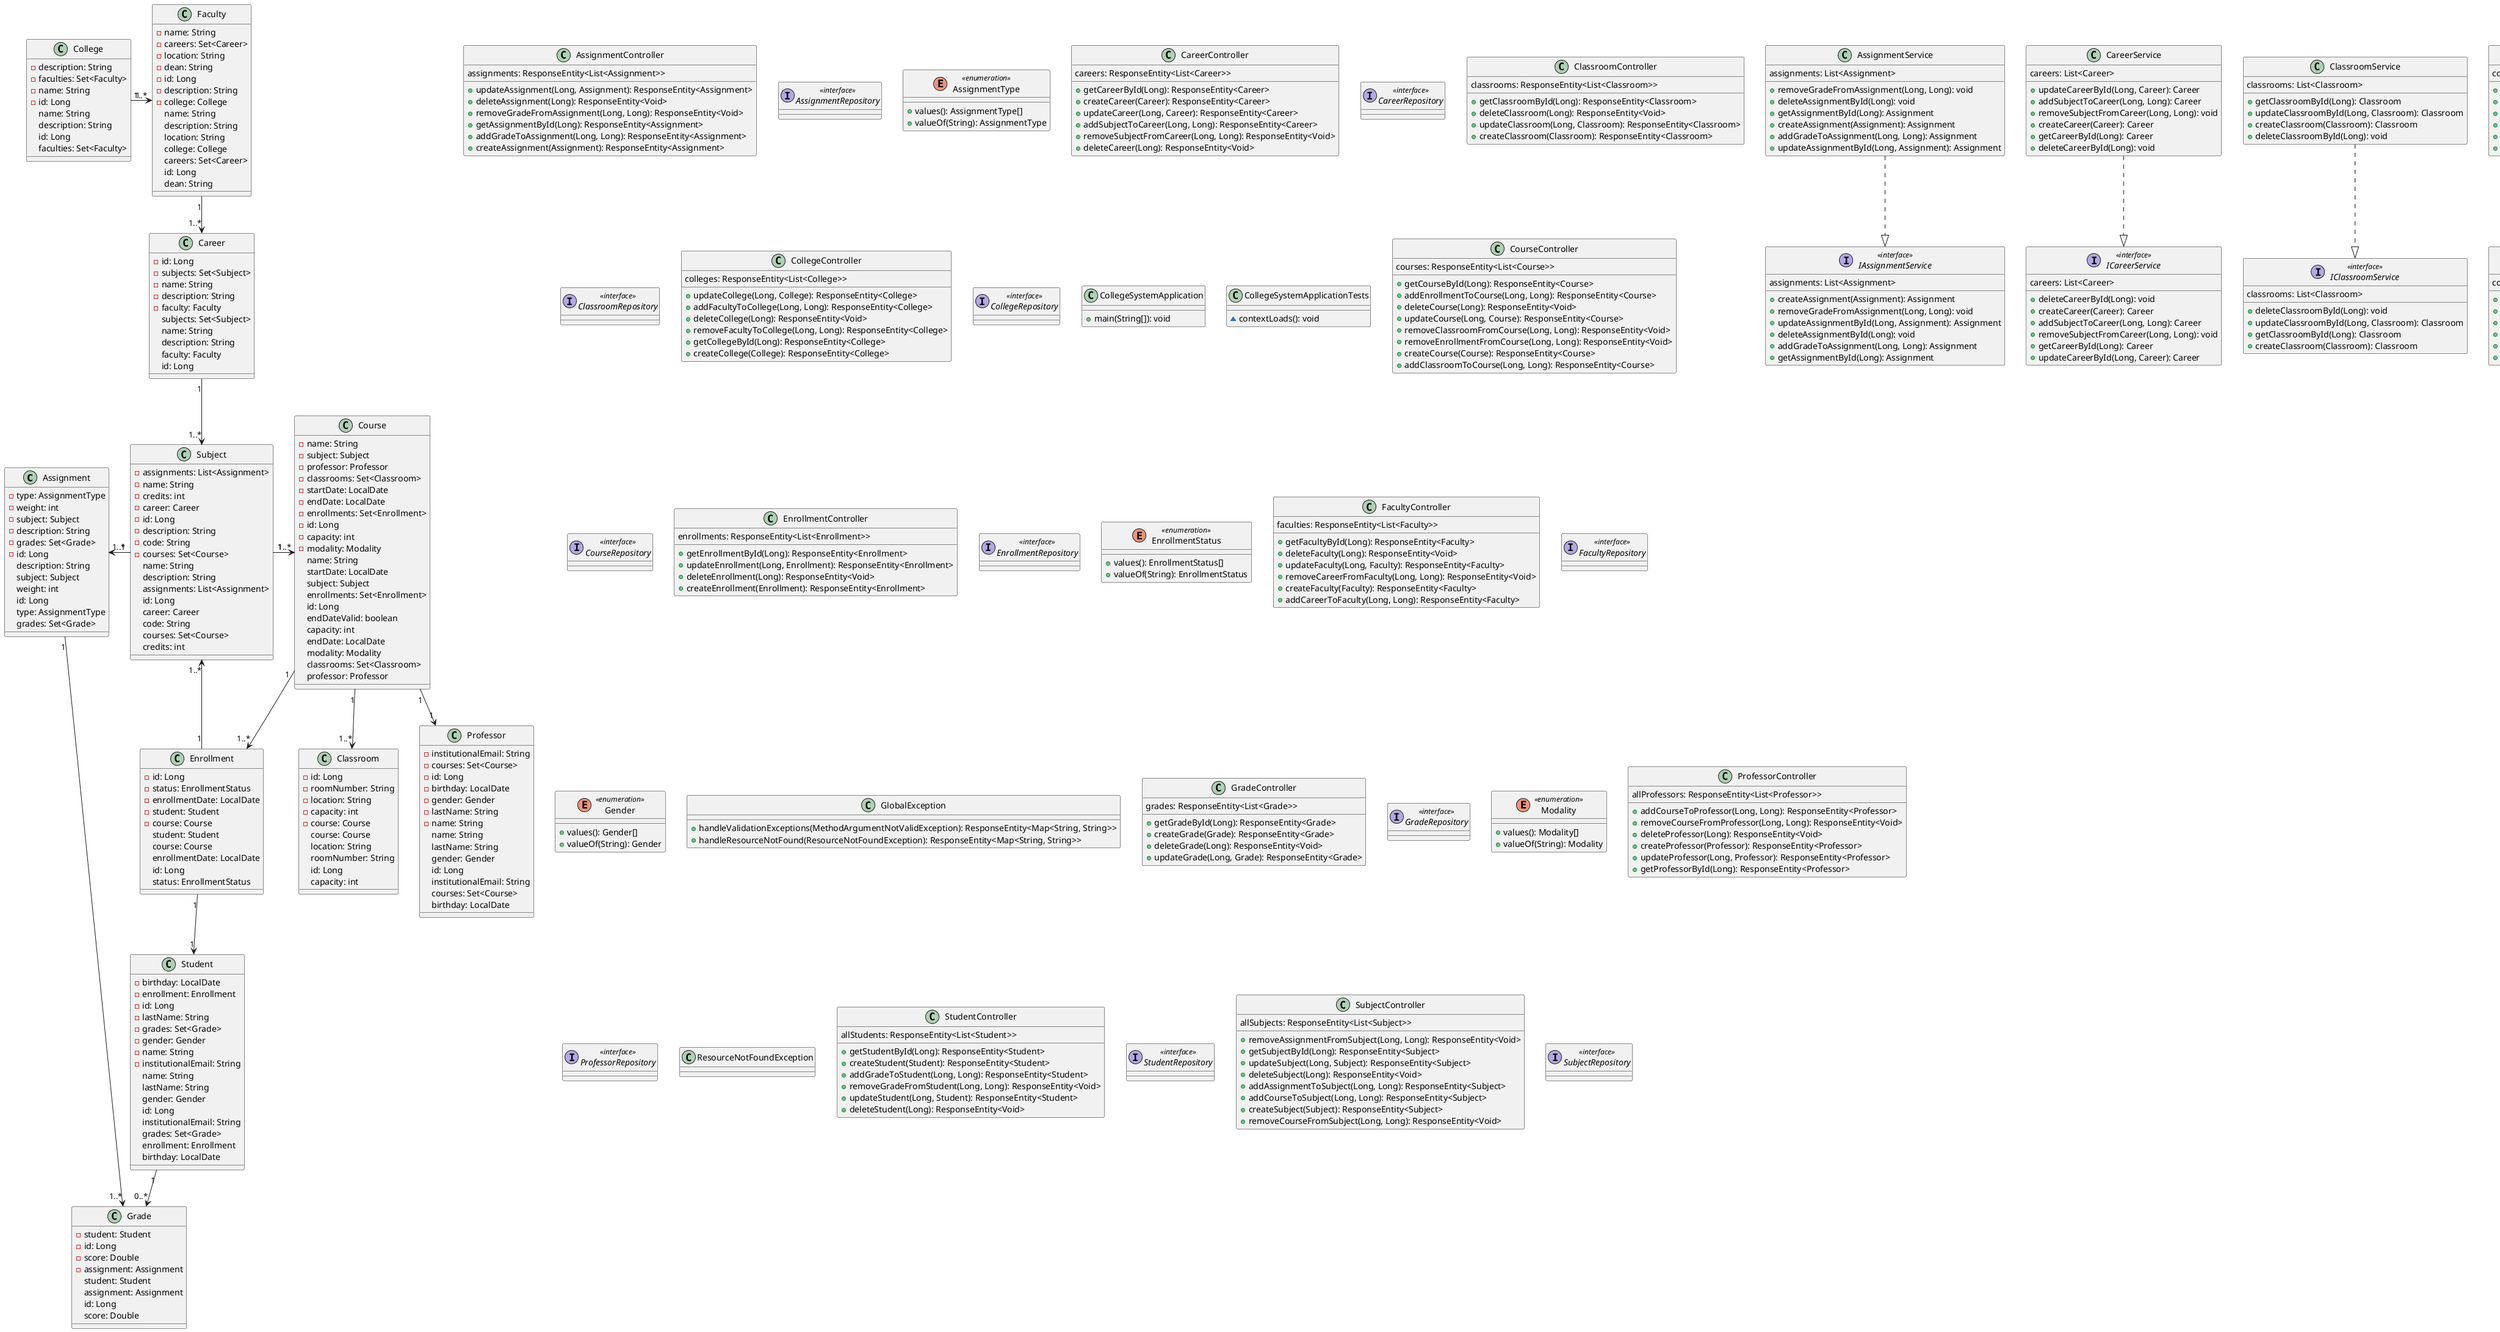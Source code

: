 @startuml

' ---------- Entities ----------

class Assignment {
  - type: AssignmentType
  - weight: int
  - subject: Subject
  - description: String
  - grades: Set<Grade>
  - id: Long
   description: String
   subject: Subject
   weight: int
   id: Long
   type: AssignmentType
   grades: Set<Grade>
}
class AssignmentController {
  + updateAssignment(Long, Assignment): ResponseEntity<Assignment>
  + deleteAssignment(Long): ResponseEntity<Void>
  + removeGradeFromAssignment(Long, Long): ResponseEntity<Void>
  + getAssignmentById(Long): ResponseEntity<Assignment>
  + addGradeToAssignment(Long, Long): ResponseEntity<Assignment>
  + createAssignment(Assignment): ResponseEntity<Assignment>
   assignments: ResponseEntity<List<Assignment>>
}
interface AssignmentRepository << interface >>
class AssignmentService {
  + removeGradeFromAssignment(Long, Long): void
  + deleteAssignmentById(Long): void
  + getAssignmentById(Long): Assignment
  + createAssignment(Assignment): Assignment
  + addGradeToAssignment(Long, Long): Assignment
  + updateAssignmentById(Long, Assignment): Assignment
   assignments: List<Assignment>
}
enum AssignmentType << enumeration >> {
  + values(): AssignmentType[]
  + valueOf(String): AssignmentType
}
class Career {
  - id: Long
  - subjects: Set<Subject>
  - name: String
  - description: String
  - faculty: Faculty
   subjects: Set<Subject>
   name: String
   description: String
   faculty: Faculty
   id: Long
}
class CareerController {
  + getCareerById(Long): ResponseEntity<Career>
  + createCareer(Career): ResponseEntity<Career>
  + updateCareer(Long, Career): ResponseEntity<Career>
  + addSubjectToCareer(Long, Long): ResponseEntity<Career>
  + removeSubjectFromCareer(Long, Long): ResponseEntity<Void>
  + deleteCareer(Long): ResponseEntity<Void>
   careers: ResponseEntity<List<Career>>
}
interface CareerRepository << interface >>
class CareerService {
  + updateCareerById(Long, Career): Career
  + addSubjectToCareer(Long, Long): Career
  + removeSubjectFromCareer(Long, Long): void
  + createCareer(Career): Career
  + getCareerById(Long): Career
  + deleteCareerById(Long): void
   careers: List<Career>
}
class Classroom {
  - id: Long
  - roomNumber: String
  - location: String
  - capacity: int
  - course: Course
   course: Course
   location: String
   roomNumber: String
   id: Long
   capacity: int
}
class ClassroomController {
  + getClassroomById(Long): ResponseEntity<Classroom>
  + deleteClassroom(Long): ResponseEntity<Void>
  + updateClassroom(Long, Classroom): ResponseEntity<Classroom>
  + createClassroom(Classroom): ResponseEntity<Classroom>
   classrooms: ResponseEntity<List<Classroom>>
}
interface ClassroomRepository << interface >>
class ClassroomService {
  + getClassroomById(Long): Classroom
  + updateClassroomById(Long, Classroom): Classroom
  + createClassroom(Classroom): Classroom
  + deleteClassroomById(Long): void
   classrooms: List<Classroom>
}
class College {
  - description: String
  - faculties: Set<Faculty>
  - name: String
  - id: Long
   name: String
   description: String
   id: Long
   faculties: Set<Faculty>
}
class CollegeController {
  + updateCollege(Long, College): ResponseEntity<College>
  + addFacultyToCollege(Long, Long): ResponseEntity<College>
  + deleteCollege(Long): ResponseEntity<Void>
  + removeFacultyToCollege(Long, Long): ResponseEntity<College>
  + getCollegeById(Long): ResponseEntity<College>
  + createCollege(College): ResponseEntity<College>
   colleges: ResponseEntity<List<College>>
}
interface CollegeRepository << interface >>
class CollegeService {
  + addFacultyToCollege(Long, Long): College
  + getCollegeById(Long): College
  + deleteCollegeById(Long): void
  + updateCollegeById(Long, College): College
  + createCollege(College): College
  + removeFacultyFromCollege(Long, Long): void
   colleges: List<College>
}
class CollegeSystemApplication {
  + main(String[]): void
}
class CollegeSystemApplicationTests {
  ~ contextLoads(): void
}
class Course {
  - name: String
  - subject: Subject
  - professor: Professor
  - classrooms: Set<Classroom>
  - startDate: LocalDate
  - endDate: LocalDate
  - enrollments: Set<Enrollment>
  - id: Long
  - capacity: int
  - modality: Modality
   name: String
   startDate: LocalDate
   subject: Subject
   enrollments: Set<Enrollment>
   id: Long
   endDateValid: boolean
   capacity: int
   endDate: LocalDate
   modality: Modality
   classrooms: Set<Classroom>
   professor: Professor
}
class CourseController {
  + getCourseById(Long): ResponseEntity<Course>
  + addEnrollmentToCourse(Long, Long): ResponseEntity<Course>
  + deleteCourse(Long): ResponseEntity<Void>
  + updateCourse(Long, Course): ResponseEntity<Course>
  + removeClassroomFromCourse(Long, Long): ResponseEntity<Void>
  + removeEnrollmentFromCourse(Long, Long): ResponseEntity<Void>
  + createCourse(Course): ResponseEntity<Course>
  + addClassroomToCourse(Long, Long): ResponseEntity<Course>
   courses: ResponseEntity<List<Course>>
}
interface CourseRepository << interface >>
class CourseService {
  + createCourse(Course): Course
  + addClassroomToCourse(Long, Long): Course
  + deleteCourseById(Long): void
  + removeEnrollmentFromCourse(Long, Long): void
  + updateCourseById(Long, Course): Course
  + getCourseById(Long): Course
  + addEnrollmentToCourse(Long, Long): Course
  + removeClassroomFromCourse(Long, Long): void
   courses: List<Course>
}
class Enrollment {
  - id: Long
  - status: EnrollmentStatus
  - enrollmentDate: LocalDate
  - student: Student
  - course: Course
   student: Student
   course: Course
   enrollmentDate: LocalDate
   id: Long
   status: EnrollmentStatus
}
class EnrollmentController {
  + getEnrollmentById(Long): ResponseEntity<Enrollment>
  + updateEnrollment(Long, Enrollment): ResponseEntity<Enrollment>
  + deleteEnrollment(Long): ResponseEntity<Void>
  + createEnrollment(Enrollment): ResponseEntity<Enrollment>
   enrollments: ResponseEntity<List<Enrollment>>
}
interface EnrollmentRepository << interface >>
class EnrollmentService {
  + getEnrollmentById(Long): Enrollment
  + createEnrollment(Enrollment): Enrollment
  + deleteEnrollmentById(Long): void
  + updateEnrollmentById(Long, Enrollment): Enrollment
   enrollments: List<Enrollment>
}
enum EnrollmentStatus << enumeration >> {
  + values(): EnrollmentStatus[]
  + valueOf(String): EnrollmentStatus
}
class Faculty {
  - name: String
  - careers: Set<Career>
  - location: String
  - dean: String
  - id: Long
  - description: String
  - college: College
   name: String
   description: String
   location: String
   college: College
   careers: Set<Career>
   id: Long
   dean: String
}
class FacultyController {
  + getFacultyById(Long): ResponseEntity<Faculty>
  + deleteFaculty(Long): ResponseEntity<Void>
  + updateFaculty(Long, Faculty): ResponseEntity<Faculty>
  + removeCareerFromFaculty(Long, Long): ResponseEntity<Void>
  + createFaculty(Faculty): ResponseEntity<Faculty>
  + addCareerToFaculty(Long, Long): ResponseEntity<Faculty>
   faculties: ResponseEntity<List<Faculty>>
}
interface FacultyRepository << interface >>
class FacultyService {
  + deleteFacultyById(Long): void
  + removeCareerFromFaculty(Long, Long): void
  + createFaculty(Faculty): Faculty
  + addCareerToFaculty(Long, Long): Faculty
  + updateFacultyById(Long, Faculty): Faculty
  + getFacultyById(Long): Faculty
   faculties: List<Faculty>
}
enum Gender << enumeration >> {
  + values(): Gender[]
  + valueOf(String): Gender
}
class GlobalException {
  + handleValidationExceptions(MethodArgumentNotValidException): ResponseEntity<Map<String, String>>
  + handleResourceNotFound(ResourceNotFoundException): ResponseEntity<Map<String, String>>
}
class Grade {
  - student: Student
  - id: Long
  - score: Double
  - assignment: Assignment
   student: Student
   assignment: Assignment
   id: Long
   score: Double
}
class GradeController {
  + getGradeById(Long): ResponseEntity<Grade>
  + createGrade(Grade): ResponseEntity<Grade>
  + deleteGrade(Long): ResponseEntity<Void>
  + updateGrade(Long, Grade): ResponseEntity<Grade>
   grades: ResponseEntity<List<Grade>>
}
interface GradeRepository << interface >>
class GradeService {
  + deleteGradeById(Long): void
  + createGrade(Grade): Grade
  + getGradeById(Long): Grade
  + updateGradeById(Long, Grade): Grade
   grades: List<Grade>
}
interface IAssignmentService << interface >> {
  + createAssignment(Assignment): Assignment
  + removeGradeFromAssignment(Long, Long): void
  + updateAssignmentById(Long, Assignment): Assignment
  + deleteAssignmentById(Long): void
  + addGradeToAssignment(Long, Long): Assignment
  + getAssignmentById(Long): Assignment
   assignments: List<Assignment>
}
interface ICareerService << interface >> {
  + deleteCareerById(Long): void
  + createCareer(Career): Career
  + addSubjectToCareer(Long, Long): Career
  + removeSubjectFromCareer(Long, Long): void
  + getCareerById(Long): Career
  + updateCareerById(Long, Career): Career
   careers: List<Career>
}
interface IClassroomService << interface >> {
  + deleteClassroomById(Long): void
  + updateClassroomById(Long, Classroom): Classroom
  + getClassroomById(Long): Classroom
  + createClassroom(Classroom): Classroom
   classrooms: List<Classroom>
}
interface ICollegeService << interface >> {
  + getCollegeById(Long): College
  + addFacultyToCollege(Long, Long): College
  + updateCollegeById(Long, College): College
  + deleteCollegeById(Long): void
  + createCollege(College): College
  + removeFacultyFromCollege(Long, Long): void
   colleges: List<College>
}
interface ICourseService << interface >> {
  + addEnrollmentToCourse(Long, Long): Course
  + removeEnrollmentFromCourse(Long, Long): void
  + addClassroomToCourse(Long, Long): Course
  + updateCourseById(Long, Course): Course
  + getCourseById(Long): Course
  + removeClassroomFromCourse(Long, Long): void
  + createCourse(Course): Course
  + deleteCourseById(Long): void
   courses: List<Course>
}
interface IEnrollmentService << interface >> {
  + createEnrollment(Enrollment): Enrollment
  + deleteEnrollmentById(Long): void
  + getEnrollmentById(Long): Enrollment
  + updateEnrollmentById(Long, Enrollment): Enrollment
   enrollments: List<Enrollment>
}
interface IFacultyService << interface >> {
  + removeCareerFromFaculty(Long, Long): void
  + updateFacultyById(Long, Faculty): Faculty
  + addCareerToFaculty(Long, Long): Faculty
  + getFacultyById(Long): Faculty
  + deleteFacultyById(Long): void
  + createFaculty(Faculty): Faculty
   faculties: List<Faculty>
}
interface IGradeService << interface >> {
  + deleteGradeById(Long): void
  + updateGradeById(Long, Grade): Grade
  + getGradeById(Long): Grade
  + createGrade(Grade): Grade
   grades: List<Grade>
}
interface IProfessorService << interface >> {
  + getProfessorById(Long): Professor
  + removeCourseFromProfessor(Long, Long): void
  + updateProfessorById(Long, Professor): Professor
  + createProfessor(Professor): Professor
  + deleteProfessorById(Long): void
  + addCourseToProfessor(Long, Long): Professor
   professors: List<Professor>
}
interface IStudentService << interface >> {
  + createStudent(Student): Student
  + updateStudentById(Long, Student): Student
  + addGradeToStudent(Long, Long): Student
  + deleteStudentById(Long): void
  + removeGradeFromStudent(Long, Long): void
  + getStudentById(Long): Student
   students: List<Student>
}
interface ISubjectService << interface >> {
  + removeAssignmentFromSubject(Long, Long): void
  + addCourseToSubject(Long, Long): Subject
  + createSubject(Subject): Subject
  + removeCourseFromSubject(Long, Long): void
  + updateSubjectById(Long, Subject): Subject
  + deleteSubjectById(Long): void
  + addAssignmentToSubject(Long, Long): Subject
  + getSubjectById(Long): Subject
   subjects: List<Subject>
}
enum Modality << enumeration >> {
  + values(): Modality[]
  + valueOf(String): Modality
}
class Professor {
  - institutionalEmail: String
  - courses: Set<Course>
  - id: Long
  - birthday: LocalDate
  - gender: Gender
  - lastName: String
  - name: String
   name: String
   lastName: String
   gender: Gender
   id: Long
   institutionalEmail: String
   courses: Set<Course>
   birthday: LocalDate
}
class ProfessorController {
  + addCourseToProfessor(Long, Long): ResponseEntity<Professor>
  + removeCourseFromProfessor(Long, Long): ResponseEntity<Void>
  + deleteProfessor(Long): ResponseEntity<Void>
  + createProfessor(Professor): ResponseEntity<Professor>
  + updateProfessor(Long, Professor): ResponseEntity<Professor>
  + getProfessorById(Long): ResponseEntity<Professor>
   allProfessors: ResponseEntity<List<Professor>>
}
interface ProfessorRepository << interface >>
class ProfessorService {
  + removeCourseFromProfessor(Long, Long): void
  + addCourseToProfessor(Long, Long): Professor
  + createProfessor(Professor): Professor
  + updateProfessorById(Long, Professor): Professor
  + getProfessorById(Long): Professor
  + deleteProfessorById(Long): void
   professors: List<Professor>
}
class ResourceNotFoundException
class Student {
  - birthday: LocalDate
  - enrollment: Enrollment
  - id: Long
  - lastName: String
  - grades: Set<Grade>
  - gender: Gender
  - name: String
  - institutionalEmail: String
   name: String
   lastName: String
   gender: Gender
   id: Long
   institutionalEmail: String
   grades: Set<Grade>
   enrollment: Enrollment
   birthday: LocalDate
}
class StudentController {
  + getStudentById(Long): ResponseEntity<Student>
  + createStudent(Student): ResponseEntity<Student>
  + addGradeToStudent(Long, Long): ResponseEntity<Student>
  + removeGradeFromStudent(Long, Long): ResponseEntity<Void>
  + updateStudent(Long, Student): ResponseEntity<Student>
  + deleteStudent(Long): ResponseEntity<Void>
   allStudents: ResponseEntity<List<Student>>
}
interface StudentRepository << interface >>
class StudentService {
  + createStudent(Student): Student
  + updateStudentById(Long, Student): Student
  + deleteStudentById(Long): void
  + addGradeToStudent(Long, Long): Student
  + removeGradeFromStudent(Long, Long): void
  + getStudentById(Long): Student
   students: List<Student>
}
class Subject {
  - assignments: List<Assignment>
  - name: String
  - credits: int
  - career: Career
  - id: Long
  - description: String
  - code: String
  - courses: Set<Course>
   name: String
   description: String
   assignments: List<Assignment>
   id: Long
   career: Career
   code: String
   courses: Set<Course>
   credits: int
}
class SubjectController {
  + removeAssignmentFromSubject(Long, Long): ResponseEntity<Void>
  + getSubjectById(Long): ResponseEntity<Subject>
  + updateSubject(Long, Subject): ResponseEntity<Subject>
  + deleteSubject(Long): ResponseEntity<Void>
  + addAssignmentToSubject(Long, Long): ResponseEntity<Subject>
  + addCourseToSubject(Long, Long): ResponseEntity<Subject>
  + createSubject(Subject): ResponseEntity<Subject>
  + removeCourseFromSubject(Long, Long): ResponseEntity<Void>
   allSubjects: ResponseEntity<List<Subject>>
}
interface SubjectRepository << interface >>
class SubjectService {
  + updateSubjectById(Long, Subject): Subject
  + getSubjectById(Long): Subject
  + addAssignmentToSubject(Long, Long): Subject
  + createSubject(Subject): Subject
  + removeAssignmentFromSubject(Long, Long): void
  + deleteSubjectById(Long): void
  + addCourseToSubject(Long, Long): Subject
  + removeCourseFromSubject(Long, Long): void
   subjects: List<Subject>
}

' ---------- Relations ----------

College "1" -r-> "1..*" Faculty
Faculty "1" --> "1..*" Career
Career "1" --> "1..*" Subject
Subject "1" -r-> "1..*" Course
Course "1" --> "1..*" Classroom
Course "1" --> "1" Professor
Course "1" -r-> "1..*" Enrollment
Enrollment "1" --> "1" Student
Enrollment "1" --> "1..*" Subject
Subject "1" -l-> "1..*" Assignment
Assignment "1" --> "1..*" Grade
Student "1" --> "0..*" Grade

AssignmentService              ..|>  IAssignmentService
CareerService                  ..|>  ICareerService
ClassroomService               ..|>  IClassroomService
CollegeService                 ..|>  ICollegeService
CourseService                  ..|>  ICourseService
EnrollmentService              ..|>  IEnrollmentService
FacultyService                 ..|>  IFacultyService
GradeService                   ..|>  IGradeService
ProfessorService               ..|>  IProfessorService
StudentService                 ..|>  IStudentService
SubjectService                 ..|>  ISubjectService

@enduml
